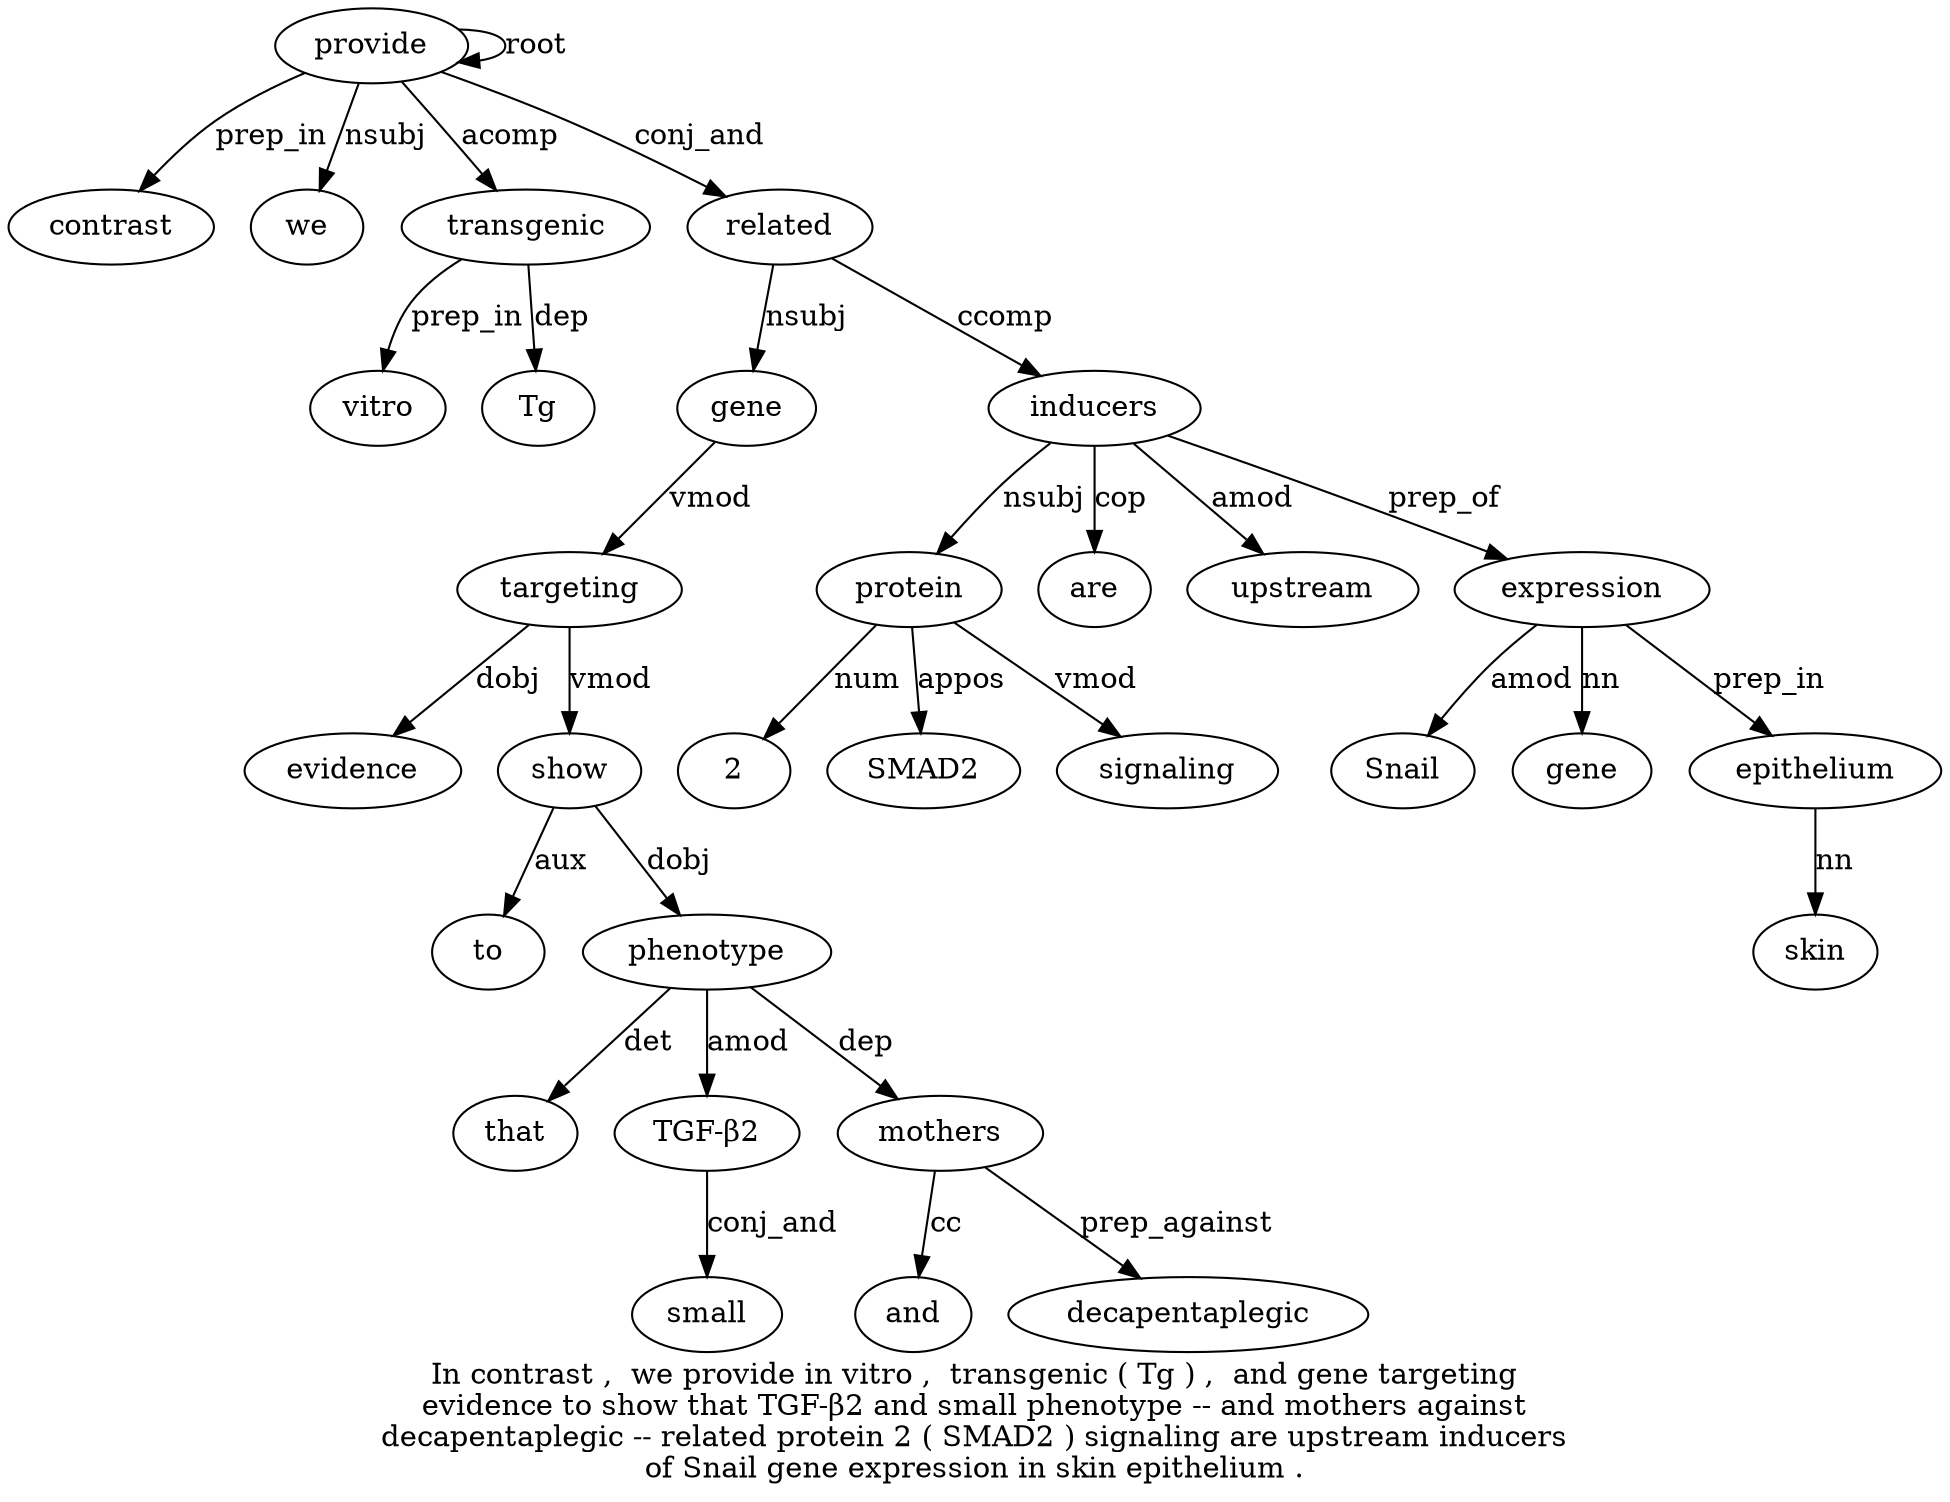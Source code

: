 digraph "In contrast ,  we provide in vitro ,  transgenic ( Tg ) ,  and gene targeting evidence to show that TGF-β2 and small phenotype -- and mothers against decapentaplegic -- related protein 2 ( SMAD2 ) signaling are upstream inducers of Snail gene expression in skin epithelium ." {
label="In contrast ,  we provide in vitro ,  transgenic ( Tg ) ,  and gene targeting
evidence to show that TGF-β2 and small phenotype -- and mothers against
decapentaplegic -- related protein 2 ( SMAD2 ) signaling are upstream inducers
of Snail gene expression in skin epithelium .";
provide5 [style=filled, fillcolor=white, label=provide];
contrast2 [style=filled, fillcolor=white, label=contrast];
provide5 -> contrast2  [label=prep_in];
we4 [style=filled, fillcolor=white, label=we];
provide5 -> we4  [label=nsubj];
provide5 -> provide5  [label=root];
transgenic9 [style=filled, fillcolor=white, label=transgenic];
vitro7 [style=filled, fillcolor=white, label=vitro];
transgenic9 -> vitro7  [label=prep_in];
provide5 -> transgenic9  [label=acomp];
Tg11 [style=filled, fillcolor=white, label=Tg];
transgenic9 -> Tg11  [label=dep];
related31 [style=filled, fillcolor=white, label=related];
gene15 [style=filled, fillcolor=white, label=gene];
related31 -> gene15  [label=nsubj];
targeting16 [style=filled, fillcolor=white, label=targeting];
gene15 -> targeting16  [label=vmod];
evidence17 [style=filled, fillcolor=white, label=evidence];
targeting16 -> evidence17  [label=dobj];
show19 [style=filled, fillcolor=white, label=show];
to18 [style=filled, fillcolor=white, label=to];
show19 -> to18  [label=aux];
targeting16 -> show19  [label=vmod];
phenotype24 [style=filled, fillcolor=white, label=phenotype];
that20 [style=filled, fillcolor=white, label=that];
phenotype24 -> that20  [label=det];
"TGF-β21" [style=filled, fillcolor=white, label="TGF-β2"];
phenotype24 -> "TGF-β21"  [label=amod];
small23 [style=filled, fillcolor=white, label=small];
"TGF-β21" -> small23  [label=conj_and];
show19 -> phenotype24  [label=dobj];
mothers27 [style=filled, fillcolor=white, label=mothers];
and26 [style=filled, fillcolor=white, label=and];
mothers27 -> and26  [label=cc];
phenotype24 -> mothers27  [label=dep];
decapentaplegic29 [style=filled, fillcolor=white, label=decapentaplegic];
mothers27 -> decapentaplegic29  [label=prep_against];
provide5 -> related31  [label=conj_and];
inducers40 [style=filled, fillcolor=white, label=inducers];
protein32 [style=filled, fillcolor=white, label=protein];
inducers40 -> protein32  [label=nsubj];
233 [style=filled, fillcolor=white, label=2];
protein32 -> 233  [label=num];
SMAD235 [style=filled, fillcolor=white, label=SMAD2];
protein32 -> SMAD235  [label=appos];
signaling37 [style=filled, fillcolor=white, label=signaling];
protein32 -> signaling37  [label=vmod];
are38 [style=filled, fillcolor=white, label=are];
inducers40 -> are38  [label=cop];
upstream39 [style=filled, fillcolor=white, label=upstream];
inducers40 -> upstream39  [label=amod];
related31 -> inducers40  [label=ccomp];
expression44 [style=filled, fillcolor=white, label=expression];
Snail42 [style=filled, fillcolor=white, label=Snail];
expression44 -> Snail42  [label=amod];
gene43 [style=filled, fillcolor=white, label=gene];
expression44 -> gene43  [label=nn];
inducers40 -> expression44  [label=prep_of];
epithelium47 [style=filled, fillcolor=white, label=epithelium];
skin46 [style=filled, fillcolor=white, label=skin];
epithelium47 -> skin46  [label=nn];
expression44 -> epithelium47  [label=prep_in];
}
